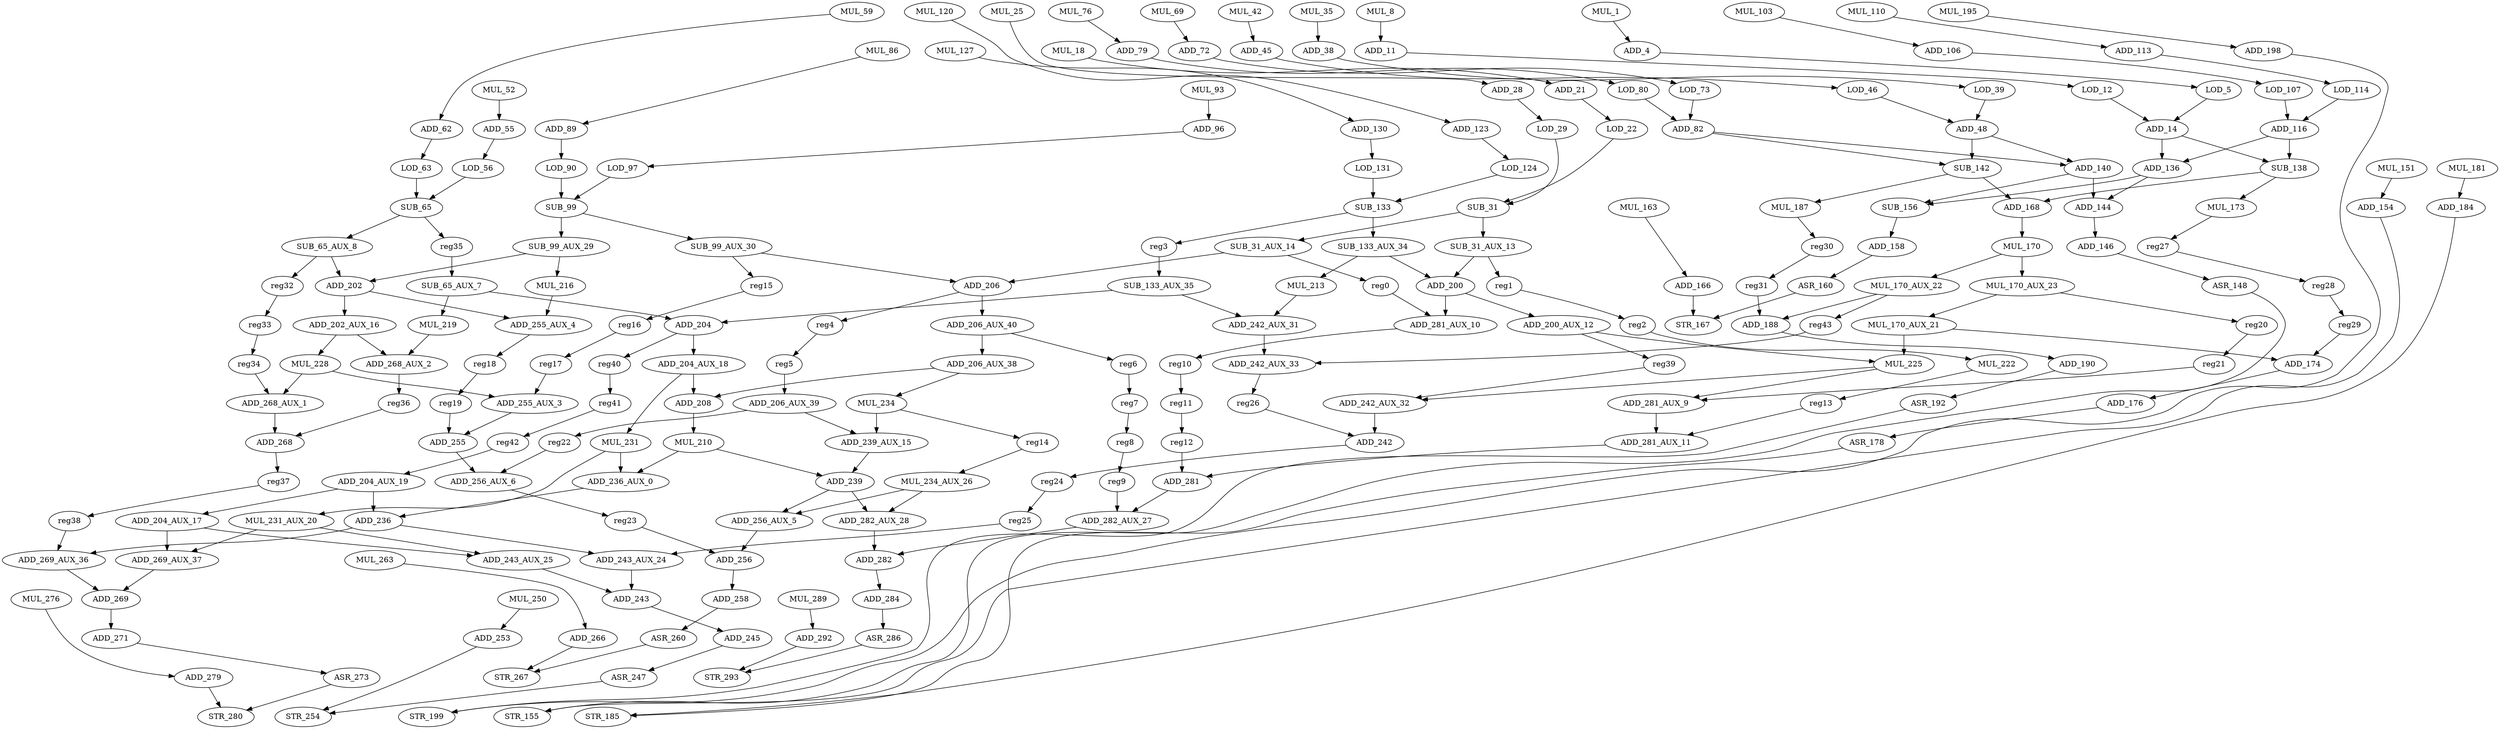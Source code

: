 digraph G {
    ADD_190;
    ASR_192;
    SUB_138;
    MUL_173;
    ADD_168;
    MUL_228;
    ADD_255_AUX_3;
    ADD_268_AUX_1;
    ADD_239_AUX_15;
    ADD_239;
    ADD_271;
    ASR_273;
    LOD_131;
    SUB_133;
    ADD_279;
    STR_280;
    ADD_255_AUX_4;
    reg18;
    ADD_256_AUX_5;
    ADD_282_AUX_28;
    LOD_12;
    ADD_14;
    ADD_284;
    ASR_286;
    SUB_133_AUX_34;
    MUL_213;
    ADD_200;
    ADD_206;
    ADD_206_AUX_40;
    reg4;
    ADD_292;
    STR_293;
    MUL_187;
    reg30;
    MUL_69;
    ADD_72;
    ADD_253;
    STR_254;
    SUB_156;
    ADD_158;
    ADD_106;
    LOD_107;
    MUL_263;
    ADD_266;
    ADD_204_AUX_18;
    ADD_208;
    MUL_231;
    SUB_133_AUX_35;
    ADD_242_AUX_31;
    ADD_204;
    SUB_31_AUX_13;
    reg1;
    LOD_63;
    SUB_65;
    MUL_225;
    ADD_242_AUX_32;
    ADD_281_AUX_9;
    ADD_28;
    LOD_29;
    ADD_202_AUX_16;
    ADD_268_AUX_2;
    ADD_146;
    ASR_148;
    SUB_99;
    SUB_99_AUX_29;
    SUB_99_AUX_30;
    MUL_25;
    ASR_260;
    STR_267;
    MUL_222;
    reg13;
    ADD_268;
    reg37;
    MUL_234;
    reg14;
    ADD_281_AUX_10;
    reg10;
    ADD_281_AUX_11;
    ADD_136;
    ADD_144;
    MUL_93;
    ADD_96;
    ADD_206_AUX_38;
    reg6;
    ADD_242;
    reg24;
    ADD_200_AUX_12;
    MUL_210;
    ADD_243_AUX_24;
    ADD_243;
    reg40;
    ADD_236_AUX_0;
    ADD_245;
    ASR_247;
    MUL_216;
    MUL_18;
    ADD_21;
    MUL_120;
    ADD_123;
    ADD_282;
    ADD_62;
    ASR_160;
    MUL_276;
    SUB_65_AUX_7;
    MUL_219;
    LOD_46;
    ADD_48;
    reg15;
    ADD_255;
    ADD_256_AUX_6;
    MUL_163;
    ADD_166;
    ADD_269;
    MUL_110;
    ADD_113;
    MUL_86;
    ADD_89;
    ADD_198;
    STR_199;
    ADD_184;
    STR_185;
    MUL_234_AUX_26;
    LOD_90;
    ADD_204_AUX_19;
    ADD_236;
    ADD_204_AUX_17;
    MUL_195;
    ADD_174;
    ADD_176;
    MUL_151;
    ADD_154;
    ASR_178;
    ADD_206_AUX_39;
    reg22;
    STR_167;
    MUL_170;
    MUL_170_AUX_23;
    MUL_170_AUX_22;
    MUL_231_AUX_20;
    LOD_97;
    MUL_127;
    ADD_130;
    ADD_269_AUX_36;
    SUB_142;
    ADD_140;
    ADD_282_AUX_27;
    ADD_82;
    reg3;
    LOD_80;
    ADD_243_AUX_25;
    MUL_42;
    ADD_45;
    ADD_269_AUX_37;
    ADD_116;
    ADD_242_AUX_33;
    reg26;
    reg23;
    SUB_31;
    ADD_202;
    ADD_4;
    LOD_5;
    LOD_39;
    MUL_52;
    ADD_55;
    LOD_124;
    MUL_289;
    SUB_65_AUX_8;
    reg32;
    ADD_256;
    MUL_59;
    STR_155;
    LOD_73;
    MUL_76;
    ADD_79;
    LOD_22;
    reg36;
    ADD_281;
    MUL_250;
    MUL_8;
    ADD_11;
    SUB_31_AUX_14;
    ADD_258;
    ADD_38;
    MUL_170_AUX_21;
    reg20;
    reg27;
    ADD_188;
    reg39;
    LOD_114;
    MUL_35;
    LOD_56;
    reg0;
    reg43;
    MUL_181;
    MUL_1;
    reg35;
    MUL_103;
    reg16;
    reg17;
    reg38;
    reg28;
    reg29;
    reg25;
    reg7;
    reg8;
    reg9;
    reg21;
    reg41;
    reg42;
    reg5;
    reg2;
    reg11;
    reg12;
    reg19;
    reg33;
    reg34;
    reg31;
    ADD_190 -> ASR_192 [weight=0];
    ASR_192 -> STR_199 [weight=0];
    SUB_138 -> MUL_173 [weight=0];
    SUB_138 -> ADD_168 [weight=0];
    MUL_173 -> reg27 [weight=0];
    ADD_168 -> MUL_170 [weight=2];
    MUL_228 -> ADD_255_AUX_3 [weight=2];
    MUL_228 -> ADD_268_AUX_1 [weight=0];
    ADD_255_AUX_3 -> ADD_255 [weight=0];
    ADD_268_AUX_1 -> ADD_268 [weight=3];
    ADD_239_AUX_15 -> ADD_239 [weight=0];
    ADD_239 -> ADD_256_AUX_5 [weight=2];
    ADD_239 -> ADD_282_AUX_28 [weight=3];
    ADD_271 -> ASR_273 [weight=0];
    ASR_273 -> STR_280 [weight=0];
    LOD_131 -> SUB_133 [weight=1];
    SUB_133 -> reg3 [weight=0];
    SUB_133 -> SUB_133_AUX_34 [weight=3];
    ADD_279 -> STR_280 [weight=0];
    ADD_255_AUX_4 -> reg18 [weight=0];
    reg18 -> reg19 [weight=0];
    ADD_256_AUX_5 -> ADD_256 [weight=0];
    ADD_282_AUX_28 -> ADD_282 [weight=8];
    LOD_12 -> ADD_14 [weight=0];
    ADD_14 -> ADD_136 [weight=3];
    ADD_14 -> SUB_138 [weight=0];
    ADD_284 -> ASR_286 [weight=0];
    ASR_286 -> STR_293 [weight=0];
    SUB_133_AUX_34 -> MUL_213 [weight=0];
    SUB_133_AUX_34 -> ADD_200 [weight=0];
    MUL_213 -> ADD_242_AUX_31 [weight=0];
    ADD_200 -> ADD_281_AUX_10 [weight=3];
    ADD_200 -> ADD_200_AUX_12 [weight=1];
    ADD_206 -> ADD_206_AUX_40 [weight=4];
    ADD_206 -> reg4 [weight=0];
    ADD_206_AUX_40 -> ADD_206_AUX_38 [weight=1];
    ADD_206_AUX_40 -> reg6 [weight=0];
    reg4 -> reg5 [weight=0];
    ADD_292 -> STR_293 [weight=0];
    MUL_187 -> reg30 [weight=0];
    reg30 -> reg31 [weight=0];
    MUL_69 -> ADD_72 [weight=0];
    ADD_72 -> LOD_73 [weight=0];
    ADD_253 -> STR_254 [weight=0];
    SUB_156 -> ADD_158 [weight=0];
    ADD_158 -> ASR_160 [weight=0];
    ADD_106 -> LOD_107 [weight=0];
    LOD_107 -> ADD_116 [weight=0];
    MUL_263 -> ADD_266 [weight=0];
    ADD_266 -> STR_267 [weight=0];
    ADD_204_AUX_18 -> ADD_208 [weight=1];
    ADD_204_AUX_18 -> MUL_231 [weight=0];
    ADD_208 -> MUL_210 [weight=2];
    MUL_231 -> ADD_236_AUX_0 [weight=2];
    MUL_231 -> MUL_231_AUX_20 [weight=0];
    SUB_133_AUX_35 -> ADD_242_AUX_31 [weight=0];
    SUB_133_AUX_35 -> ADD_204 [weight=0];
    ADD_242_AUX_31 -> ADD_242_AUX_33 [weight=1];
    ADD_204 -> ADD_204_AUX_18 [weight=2];
    ADD_204 -> reg40 [weight=0];
    SUB_31_AUX_13 -> ADD_200 [weight=0];
    SUB_31_AUX_13 -> reg1 [weight=0];
    reg1 -> reg2 [weight=0];
    LOD_63 -> SUB_65 [weight=4];
    SUB_65 -> SUB_65_AUX_8 [weight=0];
    SUB_65 -> reg35 [weight=0];
    MUL_225 -> ADD_242_AUX_32 [weight=0];
    MUL_225 -> ADD_281_AUX_9 [weight=0];
    ADD_242_AUX_32 -> ADD_242 [weight=2];
    ADD_281_AUX_9 -> ADD_281_AUX_11 [weight=3];
    ADD_28 -> LOD_29 [weight=0];
    LOD_29 -> SUB_31 [weight=0];
    ADD_202_AUX_16 -> MUL_228 [weight=0];
    ADD_202_AUX_16 -> ADD_268_AUX_2 [weight=0];
    ADD_268_AUX_2 -> reg36 [weight=3];
    ADD_146 -> ASR_148 [weight=0];
    ASR_148 -> STR_155 [weight=0];
    SUB_99 -> SUB_99_AUX_29 [weight=2];
    SUB_99 -> SUB_99_AUX_30 [weight=0];
    SUB_99_AUX_29 -> MUL_216 [weight=0];
    SUB_99_AUX_29 -> ADD_202 [weight=0];
    SUB_99_AUX_30 -> reg15 [weight=0];
    SUB_99_AUX_30 -> ADD_206 [weight=0];
    MUL_25 -> ADD_28 [weight=0];
    ASR_260 -> STR_267 [weight=0];
    MUL_222 -> reg13 [weight=0];
    reg13 -> ADD_281_AUX_11 [weight=0];
    ADD_268 -> reg37 [weight=0];
    reg37 -> reg38 [weight=0];
    MUL_234 -> reg14 [weight=0];
    MUL_234 -> ADD_239_AUX_15 [weight=1];
    reg14 -> MUL_234_AUX_26 [weight=0];
    ADD_281_AUX_10 -> reg10 [weight=0];
    reg10 -> reg11 [weight=0];
    ADD_281_AUX_11 -> ADD_281 [weight=0];
    ADD_136 -> ADD_144 [weight=0];
    ADD_136 -> SUB_156 [weight=0];
    ADD_144 -> ADD_146 [weight=0];
    MUL_93 -> ADD_96 [weight=0];
    ADD_96 -> LOD_97 [weight=0];
    ADD_206_AUX_38 -> ADD_208 [weight=0];
    ADD_206_AUX_38 -> MUL_234 [weight=0];
    reg6 -> reg7 [weight=0];
    ADD_242 -> reg24 [weight=0];
    reg24 -> reg25 [weight=0];
    ADD_200_AUX_12 -> MUL_225 [weight=1];
    ADD_200_AUX_12 -> reg39 [weight=0];
    MUL_210 -> ADD_236_AUX_0 [weight=0];
    MUL_210 -> ADD_239 [weight=0];
    ADD_243_AUX_24 -> ADD_243 [weight=4];
    ADD_243 -> ADD_245 [weight=0];
    reg40 -> reg41 [weight=0];
    ADD_236_AUX_0 -> ADD_236 [weight=1];
    ADD_245 -> ASR_247 [weight=0];
    ASR_247 -> STR_254 [weight=0];
    MUL_216 -> ADD_255_AUX_4 [weight=0];
    MUL_18 -> ADD_21 [weight=0];
    ADD_21 -> LOD_22 [weight=0];
    MUL_120 -> ADD_123 [weight=0];
    ADD_123 -> LOD_124 [weight=0];
    ADD_282 -> ADD_284 [weight=0];
    ADD_62 -> LOD_63 [weight=0];
    ASR_160 -> STR_167 [weight=0];
    MUL_276 -> ADD_279 [weight=0];
    SUB_65_AUX_7 -> MUL_219 [weight=0];
    SUB_65_AUX_7 -> ADD_204 [weight=0];
    MUL_219 -> ADD_268_AUX_2 [weight=0];
    LOD_46 -> ADD_48 [weight=0];
    ADD_48 -> SUB_142 [weight=2];
    ADD_48 -> ADD_140 [weight=0];
    reg15 -> reg16 [weight=0];
    ADD_255 -> ADD_256_AUX_6 [weight=3];
    ADD_256_AUX_6 -> reg23 [weight=0];
    MUL_163 -> ADD_166 [weight=0];
    ADD_166 -> STR_167 [weight=1];
    ADD_269 -> ADD_271 [weight=1];
    MUL_110 -> ADD_113 [weight=0];
    ADD_113 -> LOD_114 [weight=0];
    MUL_86 -> ADD_89 [weight=0];
    ADD_89 -> LOD_90 [weight=1];
    ADD_198 -> STR_199 [weight=0];
    ADD_184 -> STR_185 [weight=0];
    MUL_234_AUX_26 -> ADD_282_AUX_28 [weight=0];
    MUL_234_AUX_26 -> ADD_256_AUX_5 [weight=1];
    LOD_90 -> SUB_99 [weight=2];
    ADD_204_AUX_19 -> ADD_236 [weight=3];
    ADD_204_AUX_19 -> ADD_204_AUX_17 [weight=0];
    ADD_236 -> ADD_269_AUX_36 [weight=0];
    ADD_236 -> ADD_243_AUX_24 [weight=0];
    ADD_204_AUX_17 -> ADD_243_AUX_25 [weight=0];
    ADD_204_AUX_17 -> ADD_269_AUX_37 [weight=2];
    MUL_195 -> ADD_198 [weight=0];
    ADD_174 -> ADD_176 [weight=0];
    ADD_176 -> ASR_178 [weight=0];
    MUL_151 -> ADD_154 [weight=0];
    ADD_154 -> STR_155 [weight=0];
    ASR_178 -> STR_185 [weight=0];
    ADD_206_AUX_39 -> reg22 [weight=0];
    ADD_206_AUX_39 -> ADD_239_AUX_15 [weight=0];
    reg22 -> ADD_256_AUX_6 [weight=0];
    MUL_170 -> MUL_170_AUX_23 [weight=4];
    MUL_170 -> MUL_170_AUX_22 [weight=0];
    MUL_170_AUX_23 -> MUL_170_AUX_21 [weight=0];
    MUL_170_AUX_23 -> reg20 [weight=0];
    MUL_170_AUX_22 -> ADD_188 [weight=0];
    MUL_170_AUX_22 -> reg43 [weight=0];
    MUL_231_AUX_20 -> ADD_269_AUX_37 [weight=0];
    MUL_231_AUX_20 -> ADD_243_AUX_25 [weight=0];
    LOD_97 -> SUB_99 [weight=1];
    MUL_127 -> ADD_130 [weight=0];
    ADD_130 -> LOD_131 [weight=0];
    ADD_269_AUX_36 -> ADD_269 [weight=0];
    SUB_142 -> MUL_187 [weight=0];
    SUB_142 -> ADD_168 [weight=0];
    ADD_140 -> ADD_144 [weight=2];
    ADD_140 -> SUB_156 [weight=0];
    ADD_282_AUX_27 -> ADD_282 [weight=0];
    ADD_82 -> SUB_142 [weight=0];
    ADD_82 -> ADD_140 [weight=0];
    reg3 -> SUB_133_AUX_35 [weight=3];
    LOD_80 -> ADD_82 [weight=1];
    ADD_243_AUX_25 -> ADD_243 [weight=1];
    MUL_42 -> ADD_45 [weight=0];
    ADD_45 -> LOD_46 [weight=0];
    ADD_269_AUX_37 -> ADD_269 [weight=0];
    ADD_116 -> ADD_136 [weight=0];
    ADD_116 -> SUB_138 [weight=3];
    ADD_242_AUX_33 -> reg26 [weight=0];
    reg26 -> ADD_242 [weight=0];
    reg23 -> ADD_256 [weight=0];
    SUB_31 -> SUB_31_AUX_14 [weight=1];
    SUB_31 -> SUB_31_AUX_13 [weight=3];
    ADD_202 -> ADD_202_AUX_16 [weight=2];
    ADD_202 -> ADD_255_AUX_4 [weight=0];
    ADD_4 -> LOD_5 [weight=0];
    LOD_5 -> ADD_14 [weight=0];
    LOD_39 -> ADD_48 [weight=0];
    MUL_52 -> ADD_55 [weight=1];
    ADD_55 -> LOD_56 [weight=0];
    LOD_124 -> SUB_133 [weight=0];
    MUL_289 -> ADD_292 [weight=0];
    SUB_65_AUX_8 -> ADD_202 [weight=0];
    SUB_65_AUX_8 -> reg32 [weight=0];
    reg32 -> reg33 [weight=0];
    ADD_256 -> ADD_258 [weight=0];
    MUL_59 -> ADD_62 [weight=0];
    LOD_73 -> ADD_82 [weight=1];
    MUL_76 -> ADD_79 [weight=0];
    ADD_79 -> LOD_80 [weight=0];
    LOD_22 -> SUB_31 [weight=0];
    reg36 -> ADD_268 [weight=0];
    ADD_281 -> ADD_282_AUX_27 [weight=0];
    MUL_250 -> ADD_253 [weight=0];
    MUL_8 -> ADD_11 [weight=1];
    ADD_11 -> LOD_12 [weight=0];
    SUB_31_AUX_14 -> reg0 [weight=0];
    SUB_31_AUX_14 -> ADD_206 [weight=0];
    ADD_258 -> ASR_260 [weight=0];
    ADD_38 -> LOD_39 [weight=0];
    MUL_170_AUX_21 -> ADD_174 [weight=0];
    MUL_170_AUX_21 -> MUL_225 [weight=3];
    reg20 -> reg21 [weight=0];
    reg27 -> reg28 [weight=0];
    ADD_188 -> ADD_190 [weight=0];
    reg39 -> ADD_242_AUX_32 [weight=0];
    LOD_114 -> ADD_116 [weight=0];
    MUL_35 -> ADD_38 [weight=0];
    LOD_56 -> SUB_65 [weight=1];
    reg0 -> ADD_281_AUX_10 [weight=0];
    reg43 -> ADD_242_AUX_33 [weight=0];
    MUL_181 -> ADD_184 [weight=0];
    MUL_1 -> ADD_4 [weight=0];
    reg35 -> SUB_65_AUX_7 [weight=5];
    MUL_103 -> ADD_106 [weight=0];
    reg16 -> reg17 [weight=0];
    reg17 -> ADD_255_AUX_3 [weight=0];
    reg38 -> ADD_269_AUX_36 [weight=0];
    reg28 -> reg29 [weight=0];
    reg29 -> ADD_174 [weight=0];
    reg25 -> ADD_243_AUX_24 [weight=0];
    reg7 -> reg8 [weight=0];
    reg8 -> reg9 [weight=0];
    reg9 -> ADD_282_AUX_27 [weight=7];
    reg21 -> ADD_281_AUX_9 [weight=0];
    reg41 -> reg42 [weight=0];
    reg42 -> ADD_204_AUX_19 [weight=2];
    reg5 -> ADD_206_AUX_39 [weight=1];
    reg2 -> MUL_222 [weight=0];
    reg11 -> reg12 [weight=0];
    reg12 -> ADD_281 [weight=1];
    reg19 -> ADD_255 [weight=0];
    reg33 -> reg34 [weight=0];
    reg34 -> ADD_268_AUX_1 [weight=0];
    reg31 -> ADD_188 [weight=0];
}
